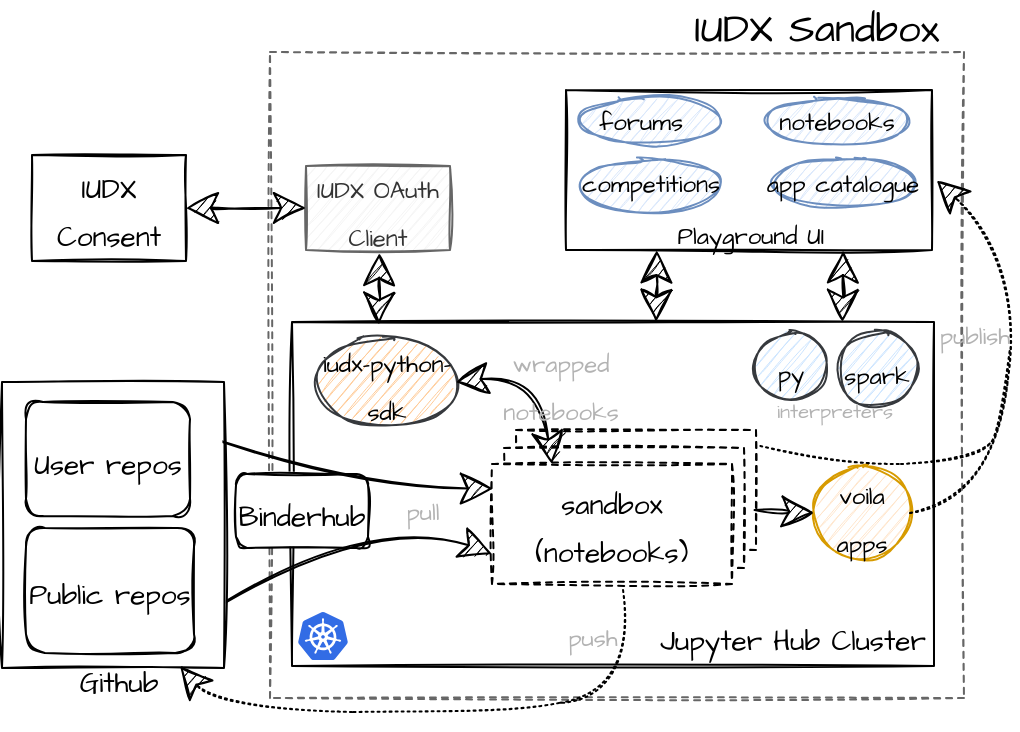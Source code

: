 <mxfile version="15.4.0" type="device"><diagram id="NUVvxurVsypJMvLmmpT_" name="Page-1"><mxGraphModel dx="1822" dy="1280" grid="0" gridSize="10" guides="1" tooltips="1" connect="1" arrows="1" fold="1" page="0" pageScale="1" pageWidth="850" pageHeight="1100" math="0" shadow="0"><root><mxCell id="0"/><mxCell id="1" parent="0"/><mxCell id="6TjMedf4YJzEbmwM8tW1-7" value="" style="rounded=0;whiteSpace=wrap;html=1;sketch=1;hachureGap=4;pointerEvents=0;fontFamily=Architects Daughter;fontSource=https%3A%2F%2Ffonts.googleapis.com%2Fcss%3Ffamily%3DArchitects%2BDaughter;fontSize=20;dashed=1;opacity=60;" parent="1" vertex="1"><mxGeometry x="-143" y="-143" width="347" height="323" as="geometry"/></mxCell><mxCell id="6TjMedf4YJzEbmwM8tW1-6" value="&lt;font style=&quot;font-size: 14px&quot;&gt;IUDX Consent&lt;/font&gt;" style="rounded=0;whiteSpace=wrap;html=1;sketch=1;hachureGap=4;pointerEvents=0;fontFamily=Architects Daughter;fontSource=https%3A%2F%2Ffonts.googleapis.com%2Fcss%3Ffamily%3DArchitects%2BDaughter;fontSize=20;" parent="1" vertex="1"><mxGeometry x="-262" y="-91.5" width="77" height="53" as="geometry"/></mxCell><mxCell id="6TjMedf4YJzEbmwM8tW1-8" value="IUDX Sandbox" style="text;html=1;align=center;verticalAlign=middle;resizable=0;points=[];autosize=1;strokeColor=none;fillColor=none;dashed=1;sketch=1;hachureGap=4;pointerEvents=0;fontFamily=Architects Daughter;fontSource=https%3A%2F%2Ffonts.googleapis.com%2Fcss%3Ffamily%3DArchitects%2BDaughter;fontSize=20;opacity=60;" parent="1" vertex="1"><mxGeometry x="64" y="-169" width="132" height="28" as="geometry"/></mxCell><mxCell id="6TjMedf4YJzEbmwM8tW1-14" value="" style="group" parent="1" vertex="1" connectable="0"><mxGeometry x="-201" y="-8" width="395" height="204" as="geometry"/></mxCell><mxCell id="6TjMedf4YJzEbmwM8tW1-9" value="" style="rounded=0;whiteSpace=wrap;html=1;sketch=1;hachureGap=4;pointerEvents=0;fontFamily=Architects Daughter;fontSource=https%3A%2F%2Ffonts.googleapis.com%2Fcss%3Ffamily%3DArchitects%2BDaughter;fontSize=20;" parent="6TjMedf4YJzEbmwM8tW1-14" vertex="1"><mxGeometry x="69" width="321" height="172" as="geometry"/></mxCell><mxCell id="6TjMedf4YJzEbmwM8tW1-10" value="&lt;font style=&quot;font-size: 14px&quot;&gt;Jupyter Hub Cluster&lt;/font&gt;" style="text;html=1;align=center;verticalAlign=middle;resizable=0;points=[];autosize=1;strokeColor=none;fillColor=none;sketch=1;hachureGap=4;pointerEvents=0;fontFamily=Architects Daughter;fontSource=https%3A%2F%2Ffonts.googleapis.com%2Fcss%3Ffamily%3DArchitects%2BDaughter;fontSize=20;" parent="6TjMedf4YJzEbmwM8tW1-14" vertex="1"><mxGeometry x="247" y="142" width="143" height="30" as="geometry"/></mxCell><mxCell id="6TjMedf4YJzEbmwM8tW1-36" value="" style="group" parent="6TjMedf4YJzEbmwM8tW1-14" vertex="1" connectable="0"><mxGeometry x="169" y="54" width="132" height="77" as="geometry"/></mxCell><mxCell id="6TjMedf4YJzEbmwM8tW1-27" value="" style="rounded=0;whiteSpace=wrap;html=1;sketch=1;hachureGap=4;pointerEvents=0;fontFamily=Architects Daughter;fontSource=https%3A%2F%2Ffonts.googleapis.com%2Fcss%3Ffamily%3DArchitects%2BDaughter;fontSize=20;dashed=1;" parent="6TjMedf4YJzEbmwM8tW1-36" vertex="1"><mxGeometry x="12" width="120" height="60" as="geometry"/></mxCell><mxCell id="6TjMedf4YJzEbmwM8tW1-26" value="" style="rounded=0;whiteSpace=wrap;html=1;sketch=1;hachureGap=4;pointerEvents=0;fontFamily=Architects Daughter;fontSource=https%3A%2F%2Ffonts.googleapis.com%2Fcss%3Ffamily%3DArchitects%2BDaughter;fontSize=20;dashed=1;" parent="6TjMedf4YJzEbmwM8tW1-36" vertex="1"><mxGeometry x="6" y="9" width="120" height="60" as="geometry"/></mxCell><mxCell id="6TjMedf4YJzEbmwM8tW1-24" value="&lt;font style=&quot;font-size: 14px&quot;&gt;sandbox&lt;br&gt;(notebooks)&lt;/font&gt;" style="rounded=0;whiteSpace=wrap;html=1;sketch=1;hachureGap=4;pointerEvents=0;fontFamily=Architects Daughter;fontSource=https%3A%2F%2Ffonts.googleapis.com%2Fcss%3Ffamily%3DArchitects%2BDaughter;fontSize=20;dashed=1;" parent="6TjMedf4YJzEbmwM8tW1-36" vertex="1"><mxGeometry y="17" width="120" height="60" as="geometry"/></mxCell><mxCell id="6TjMedf4YJzEbmwM8tW1-52" value="&lt;span style=&quot;font-size: 12px ; line-height: 120%&quot;&gt;voila apps&lt;/span&gt;" style="ellipse;whiteSpace=wrap;html=1;aspect=fixed;sketch=1;hachureGap=4;pointerEvents=0;fontFamily=Architects Daughter;fontSource=https%3A%2F%2Ffonts.googleapis.com%2Fcss%3Ffamily%3DArchitects%2BDaughter;fontSize=20;fillColor=#ffe6cc;strokeColor=#d79b00;shadow=0;" parent="6TjMedf4YJzEbmwM8tW1-14" vertex="1"><mxGeometry x="330" y="71.5" width="48" height="48" as="geometry"/></mxCell><mxCell id="6TjMedf4YJzEbmwM8tW1-51" value="&lt;span style=&quot;font-size: 12px&quot;&gt;spark&lt;/span&gt;" style="ellipse;whiteSpace=wrap;html=1;aspect=fixed;sketch=1;hachureGap=4;pointerEvents=0;fontFamily=Architects Daughter;fontSource=https%3A%2F%2Ffonts.googleapis.com%2Fcss%3Ffamily%3DArchitects%2BDaughter;fontSize=20;fillColor=#cce5ff;strokeColor=#36393d;" parent="6TjMedf4YJzEbmwM8tW1-14" vertex="1"><mxGeometry x="342" y="4" width="39" height="39" as="geometry"/></mxCell><mxCell id="6TjMedf4YJzEbmwM8tW1-41" value="&lt;span style=&quot;font-size: 12px&quot;&gt;py&lt;/span&gt;" style="ellipse;whiteSpace=wrap;html=1;aspect=fixed;sketch=1;hachureGap=4;pointerEvents=0;fontFamily=Architects Daughter;fontSource=https%3A%2F%2Ffonts.googleapis.com%2Fcss%3Ffamily%3DArchitects%2BDaughter;fontSize=20;fillColor=#cce5ff;strokeColor=#36393d;" parent="6TjMedf4YJzEbmwM8tW1-14" vertex="1"><mxGeometry x="301" y="5" width="35" height="35" as="geometry"/></mxCell><mxCell id="6TjMedf4YJzEbmwM8tW1-55" value="&lt;font style=&quot;font-size: 12px&quot;&gt;iudx-python-sdk&lt;/font&gt;" style="ellipse;whiteSpace=wrap;html=1;sketch=1;hachureGap=4;pointerEvents=0;fontFamily=Architects Daughter;fontSource=https%3A%2F%2Ffonts.googleapis.com%2Fcss%3Ffamily%3DArchitects%2BDaughter;fontSize=20;fillColor=#ffcc99;strokeColor=#36393d;" parent="6TjMedf4YJzEbmwM8tW1-14" vertex="1"><mxGeometry x="82" y="7.5" width="69" height="45" as="geometry"/></mxCell><mxCell id="6TjMedf4YJzEbmwM8tW1-56" value="" style="endArrow=classic;startArrow=classic;html=1;rounded=0;sketch=1;hachureGap=4;fontFamily=Architects Daughter;fontSource=https%3A%2F%2Ffonts.googleapis.com%2Fcss%3Ffamily%3DArchitects%2BDaughter;fontSize=16;startSize=14;endSize=14;sourcePerimeterSpacing=8;targetPerimeterSpacing=8;edgeStyle=none;curved=1;entryX=0.25;entryY=0;entryDx=0;entryDy=0;exitX=1;exitY=0.5;exitDx=0;exitDy=0;" parent="6TjMedf4YJzEbmwM8tW1-14" source="6TjMedf4YJzEbmwM8tW1-55" target="6TjMedf4YJzEbmwM8tW1-24" edge="1"><mxGeometry width="50" height="50" relative="1" as="geometry"><mxPoint x="-32" y="-18" as="sourcePoint"/><mxPoint x="18" y="-68" as="targetPoint"/><Array as="points"><mxPoint x="192" y="25"/></Array></mxGeometry></mxCell><mxCell id="6TjMedf4YJzEbmwM8tW1-57" value="&lt;font style=&quot;font-size: 12px&quot; color=&quot;#b3b3b3&quot;&gt;wrapped &lt;br&gt;notebooks&lt;/font&gt;" style="text;html=1;align=center;verticalAlign=middle;resizable=0;points=[];autosize=1;strokeColor=none;fillColor=none;sketch=1;hachureGap=4;pointerEvents=0;fontFamily=Architects Daughter;fontSource=https%3A%2F%2Ffonts.googleapis.com%2Fcss%3Ffamily%3DArchitects%2BDaughter;fontSize=20;" parent="6TjMedf4YJzEbmwM8tW1-14" vertex="1"><mxGeometry x="169" y="1" width="68" height="58" as="geometry"/></mxCell><mxCell id="6TjMedf4YJzEbmwM8tW1-58" value="&lt;font style=&quot;font-size: 10px&quot; color=&quot;#b3b3b3&quot;&gt;interpreters&lt;/font&gt;" style="text;html=1;align=center;verticalAlign=middle;resizable=0;points=[];autosize=1;strokeColor=none;fillColor=none;sketch=1;hachureGap=4;pointerEvents=0;fontFamily=Architects Daughter;fontSource=https%3A%2F%2Ffonts.googleapis.com%2Fcss%3Ffamily%3DArchitects%2BDaughter;fontSize=20;" parent="6TjMedf4YJzEbmwM8tW1-14" vertex="1"><mxGeometry x="306" y="25" width="68" height="31" as="geometry"/></mxCell><mxCell id="6TjMedf4YJzEbmwM8tW1-60" value="" style="endArrow=none;startArrow=classic;html=1;rounded=0;sketch=1;hachureGap=4;fontFamily=Architects Daughter;fontSource=https%3A%2F%2Ffonts.googleapis.com%2Fcss%3Ffamily%3DArchitects%2BDaughter;fontSize=16;startSize=14;endSize=14;sourcePerimeterSpacing=8;targetPerimeterSpacing=8;edgeStyle=none;curved=1;exitX=0;exitY=0.5;exitDx=0;exitDy=0;entryX=0.994;entryY=0.667;entryDx=0;entryDy=0;entryPerimeter=0;strokeWidth=1;endFill=0;" parent="6TjMedf4YJzEbmwM8tW1-14" source="6TjMedf4YJzEbmwM8tW1-52" target="6TjMedf4YJzEbmwM8tW1-27" edge="1"><mxGeometry width="50" height="50" relative="1" as="geometry"><mxPoint x="160" y="251" as="sourcePoint"/><mxPoint x="210" y="201" as="targetPoint"/></mxGeometry></mxCell><mxCell id="6TjMedf4YJzEbmwM8tW1-13" value="&lt;font style=&quot;font-size: 14px&quot;&gt;Binderhub&lt;/font&gt;" style="rounded=1;whiteSpace=wrap;html=1;sketch=1;hachureGap=4;pointerEvents=0;fontFamily=Architects Daughter;fontSource=https%3A%2F%2Ffonts.googleapis.com%2Fcss%3Ffamily%3DArchitects%2BDaughter;fontSize=20;" parent="6TjMedf4YJzEbmwM8tW1-14" vertex="1"><mxGeometry x="41" y="76" width="66" height="37" as="geometry"/></mxCell><mxCell id="6TjMedf4YJzEbmwM8tW1-38" value="" style="endArrow=classic;html=1;rounded=0;sketch=1;hachureGap=4;fontFamily=Architects Daughter;fontSource=https%3A%2F%2Ffonts.googleapis.com%2Fcss%3Ffamily%3DArchitects%2BDaughter;fontSize=16;startSize=14;endSize=14;sourcePerimeterSpacing=8;targetPerimeterSpacing=8;edgeStyle=none;curved=1;entryX=0.004;entryY=0.206;entryDx=0;entryDy=0;entryPerimeter=0;exitX=1;exitY=0.25;exitDx=0;exitDy=0;" parent="6TjMedf4YJzEbmwM8tW1-14" source="6TjMedf4YJzEbmwM8tW1-18" target="6TjMedf4YJzEbmwM8tW1-24" edge="1"><mxGeometry width="50" height="50" relative="1" as="geometry"><mxPoint x="47" y="70" as="sourcePoint"/><mxPoint x="71" y="82.672" as="targetPoint"/><Array as="points"><mxPoint x="98" y="83"/></Array></mxGeometry></mxCell><mxCell id="6TjMedf4YJzEbmwM8tW1-39" value="" style="endArrow=classic;html=1;rounded=0;sketch=1;hachureGap=4;fontFamily=Architects Daughter;fontSource=https%3A%2F%2Ffonts.googleapis.com%2Fcss%3Ffamily%3DArchitects%2BDaughter;fontSize=16;startSize=14;endSize=14;sourcePerimeterSpacing=8;targetPerimeterSpacing=8;edgeStyle=none;curved=1;entryX=0;entryY=0.75;entryDx=0;entryDy=0;exitX=1;exitY=0.75;exitDx=0;exitDy=0;" parent="6TjMedf4YJzEbmwM8tW1-14" source="6TjMedf4YJzEbmwM8tW1-19" target="6TjMedf4YJzEbmwM8tW1-24" edge="1"><mxGeometry width="50" height="50" relative="1" as="geometry"><mxPoint x="-28" y="61.25" as="sourcePoint"/><mxPoint x="179.48" y="93.36" as="targetPoint"/><Array as="points"><mxPoint x="108" y="93"/></Array></mxGeometry></mxCell><mxCell id="6TjMedf4YJzEbmwM8tW1-82" value="" style="sketch=0;aspect=fixed;html=1;points=[];align=center;image;fontSize=12;image=img/lib/mscae/Kubernetes.svg;hachureGap=4;pointerEvents=0;fontFamily=Architects Daughter;fontSource=https%3A%2F%2Ffonts.googleapis.com%2Fcss%3Ffamily%3DArchitects%2BDaughter;" parent="6TjMedf4YJzEbmwM8tW1-14" vertex="1"><mxGeometry x="72" y="145" width="25" height="24" as="geometry"/></mxCell><mxCell id="6TjMedf4YJzEbmwM8tW1-76" value="" style="group" parent="6TjMedf4YJzEbmwM8tW1-14" vertex="1" connectable="0"><mxGeometry x="-76" y="30" width="111" height="174" as="geometry"/></mxCell><mxCell id="6TjMedf4YJzEbmwM8tW1-16" value="&lt;font style=&quot;font-size: 14px&quot;&gt;Github&lt;/font&gt;" style="text;html=1;align=center;verticalAlign=middle;resizable=0;points=[];autosize=1;strokeColor=none;fillColor=none;sketch=1;hachureGap=4;pointerEvents=0;fontFamily=Architects Daughter;fontSource=https%3A%2F%2Ffonts.googleapis.com%2Fcss%3Ffamily%3DArchitects%2BDaughter;fontSize=20;" parent="6TjMedf4YJzEbmwM8tW1-76" vertex="1"><mxGeometry x="33" y="133" width="49" height="30" as="geometry"/></mxCell><mxCell id="6TjMedf4YJzEbmwM8tW1-15" value="" style="rounded=0;whiteSpace=wrap;html=1;sketch=1;hachureGap=4;pointerEvents=0;fontFamily=Architects Daughter;fontSource=https%3A%2F%2Ffonts.googleapis.com%2Fcss%3Ffamily%3DArchitects%2BDaughter;fontSize=20;" parent="6TjMedf4YJzEbmwM8tW1-76" vertex="1"><mxGeometry width="111" height="143" as="geometry"/></mxCell><mxCell id="6TjMedf4YJzEbmwM8tW1-18" value="&lt;font style=&quot;font-size: 14px&quot;&gt;User repos&lt;/font&gt;" style="rounded=1;whiteSpace=wrap;html=1;sketch=1;hachureGap=4;pointerEvents=0;fontFamily=Architects Daughter;fontSource=https%3A%2F%2Ffonts.googleapis.com%2Fcss%3Ffamily%3DArchitects%2BDaughter;fontSize=20;" parent="6TjMedf4YJzEbmwM8tW1-76" vertex="1"><mxGeometry x="12" y="10" width="82" height="57" as="geometry"/></mxCell><mxCell id="6TjMedf4YJzEbmwM8tW1-19" value="&lt;font style=&quot;font-size: 14px&quot;&gt;Public repos&lt;/font&gt;" style="rounded=1;whiteSpace=wrap;html=1;sketch=1;hachureGap=4;pointerEvents=0;fontFamily=Architects Daughter;fontSource=https%3A%2F%2Ffonts.googleapis.com%2Fcss%3Ffamily%3DArchitects%2BDaughter;fontSize=20;" parent="6TjMedf4YJzEbmwM8tW1-76" vertex="1"><mxGeometry x="12" y="73" width="84" height="62.5" as="geometry"/></mxCell><mxCell id="6TjMedf4YJzEbmwM8tW1-88" value="&lt;font style=&quot;font-size: 12px&quot; color=&quot;#b3b3b3&quot;&gt;push&lt;/font&gt;" style="text;html=1;align=center;verticalAlign=middle;resizable=0;points=[];autosize=1;strokeColor=none;fillColor=none;shadow=0;sketch=1;hachureGap=4;pointerEvents=0;fontFamily=Architects Daughter;fontSource=https%3A%2F%2Ffonts.googleapis.com%2Fcss%3Ffamily%3DArchitects%2BDaughter;fontSize=20;" parent="6TjMedf4YJzEbmwM8tW1-14" vertex="1"><mxGeometry x="201" y="139" width="35" height="31" as="geometry"/></mxCell><mxCell id="6TjMedf4YJzEbmwM8tW1-89" value="&lt;font style=&quot;font-size: 12px&quot; color=&quot;#b3b3b3&quot;&gt;pull&lt;/font&gt;" style="text;html=1;align=center;verticalAlign=middle;resizable=0;points=[];autosize=1;strokeColor=none;fillColor=none;shadow=0;sketch=1;hachureGap=4;pointerEvents=0;fontFamily=Architects Daughter;fontSource=https%3A%2F%2Ffonts.googleapis.com%2Fcss%3Ffamily%3DArchitects%2BDaughter;fontSize=20;" parent="6TjMedf4YJzEbmwM8tW1-14" vertex="1"><mxGeometry x="120" y="76" width="27" height="31" as="geometry"/></mxCell><mxCell id="6TjMedf4YJzEbmwM8tW1-23" value="&lt;font style=&quot;font-size: 12px&quot;&gt;IUDX OAuth Client&lt;/font&gt;" style="rounded=0;whiteSpace=wrap;html=1;sketch=1;hachureGap=4;pointerEvents=0;fontFamily=Architects Daughter;fontSource=https%3A%2F%2Ffonts.googleapis.com%2Fcss%3Ffamily%3DArchitects%2BDaughter;fontSize=20;fillColor=#f5f5f5;strokeColor=#666666;fontColor=#333333;" parent="1" vertex="1"><mxGeometry x="-125" y="-86" width="72" height="42" as="geometry"/></mxCell><mxCell id="6TjMedf4YJzEbmwM8tW1-62" value="" style="endArrow=classic;startArrow=classic;html=1;rounded=0;sketch=1;hachureGap=4;fontFamily=Architects Daughter;fontSource=https%3A%2F%2Ffonts.googleapis.com%2Fcss%3Ffamily%3DArchitects%2BDaughter;fontSize=16;startSize=14;endSize=14;sourcePerimeterSpacing=8;targetPerimeterSpacing=8;strokeWidth=1;edgeStyle=none;curved=1;entryX=0;entryY=0.5;entryDx=0;entryDy=0;exitX=1;exitY=0.5;exitDx=0;exitDy=0;" parent="1" source="6TjMedf4YJzEbmwM8tW1-6" target="6TjMedf4YJzEbmwM8tW1-23" edge="1"><mxGeometry width="50" height="50" relative="1" as="geometry"><mxPoint x="-167" y="-59" as="sourcePoint"/><mxPoint x="-255" y="-219" as="targetPoint"/></mxGeometry></mxCell><mxCell id="6TjMedf4YJzEbmwM8tW1-63" value="" style="endArrow=classic;startArrow=classic;html=1;rounded=0;sketch=1;hachureGap=4;fontFamily=Architects Daughter;fontSource=https%3A%2F%2Ffonts.googleapis.com%2Fcss%3Ffamily%3DArchitects%2BDaughter;fontSize=16;startSize=14;endSize=14;sourcePerimeterSpacing=8;targetPerimeterSpacing=8;strokeWidth=1;edgeStyle=none;curved=1;entryX=0.51;entryY=1.037;entryDx=0;entryDy=0;exitX=0.135;exitY=0.008;exitDx=0;exitDy=0;entryPerimeter=0;exitPerimeter=0;" parent="1" source="6TjMedf4YJzEbmwM8tW1-9" target="6TjMedf4YJzEbmwM8tW1-23" edge="1"><mxGeometry width="50" height="50" relative="1" as="geometry"><mxPoint x="-165.0" y="-49.5" as="sourcePoint"/><mxPoint x="-117" y="-49.5" as="targetPoint"/></mxGeometry></mxCell><mxCell id="6TjMedf4YJzEbmwM8tW1-64" value="" style="rounded=0;whiteSpace=wrap;html=1;sketch=1;hachureGap=4;pointerEvents=0;fontFamily=Architects Daughter;fontSource=https%3A%2F%2Ffonts.googleapis.com%2Fcss%3Ffamily%3DArchitects%2BDaughter;fontSize=20;" parent="1" vertex="1"><mxGeometry x="5" y="-124" width="183" height="80" as="geometry"/></mxCell><mxCell id="6TjMedf4YJzEbmwM8tW1-65" value="&lt;font style=&quot;font-size: 12px&quot;&gt;Playground UI&lt;/font&gt;" style="text;html=1;align=center;verticalAlign=middle;resizable=0;points=[];autosize=1;strokeColor=none;fillColor=none;sketch=1;hachureGap=4;pointerEvents=0;fontFamily=Architects Daughter;fontSource=https%3A%2F%2Ffonts.googleapis.com%2Fcss%3Ffamily%3DArchitects%2BDaughter;fontSize=20;" parent="1" vertex="1"><mxGeometry x="55" y="-69.5" width="83" height="31" as="geometry"/></mxCell><mxCell id="6TjMedf4YJzEbmwM8tW1-72" value="" style="endArrow=classic;startArrow=classic;html=1;rounded=0;sketch=1;hachureGap=4;fontFamily=Architects Daughter;fontSource=https%3A%2F%2Ffonts.googleapis.com%2Fcss%3Ffamily%3DArchitects%2BDaughter;fontSize=16;startSize=14;endSize=14;sourcePerimeterSpacing=8;targetPerimeterSpacing=8;strokeWidth=1;edgeStyle=none;curved=1;entryX=0.51;entryY=1.037;entryDx=0;entryDy=0;exitX=0.135;exitY=0.008;exitDx=0;exitDy=0;entryPerimeter=0;exitPerimeter=0;" parent="1" edge="1"><mxGeometry width="50" height="50" relative="1" as="geometry"><mxPoint x="50.005" y="-8.004" as="sourcePoint"/><mxPoint x="50.39" y="-43.826" as="targetPoint"/></mxGeometry></mxCell><mxCell id="6TjMedf4YJzEbmwM8tW1-73" value="" style="endArrow=classic;startArrow=classic;html=1;rounded=0;sketch=1;hachureGap=4;fontFamily=Architects Daughter;fontSource=https%3A%2F%2Ffonts.googleapis.com%2Fcss%3Ffamily%3DArchitects%2BDaughter;fontSize=16;startSize=14;endSize=14;sourcePerimeterSpacing=8;targetPerimeterSpacing=8;strokeWidth=1;edgeStyle=none;curved=1;entryX=0.51;entryY=1.037;entryDx=0;entryDy=0;exitX=0.135;exitY=0.008;exitDx=0;exitDy=0;entryPerimeter=0;exitPerimeter=0;" parent="1" edge="1"><mxGeometry width="50" height="50" relative="1" as="geometry"><mxPoint x="143.215" y="-8.004" as="sourcePoint"/><mxPoint x="143.6" y="-43.826" as="targetPoint"/></mxGeometry></mxCell><mxCell id="6TjMedf4YJzEbmwM8tW1-78" value="" style="endArrow=classic;html=1;rounded=0;sketch=1;hachureGap=4;fontFamily=Architects Daughter;fontSource=https%3A%2F%2Ffonts.googleapis.com%2Fcss%3Ffamily%3DArchitects%2BDaughter;fontSize=16;startSize=14;endSize=14;sourcePerimeterSpacing=8;targetPerimeterSpacing=8;strokeWidth=1;edgeStyle=none;curved=1;exitX=1;exitY=0.5;exitDx=0;exitDy=0;entryX=1.013;entryY=0.565;entryDx=0;entryDy=0;dashed=1;dashPattern=1 2;entryPerimeter=0;" parent="1" source="6TjMedf4YJzEbmwM8tW1-52" target="6TjMedf4YJzEbmwM8tW1-64" edge="1"><mxGeometry width="50" height="50" relative="1" as="geometry"><mxPoint x="230" y="148" as="sourcePoint"/><mxPoint x="280" y="98" as="targetPoint"/><Array as="points"><mxPoint x="219" y="80"/><mxPoint x="233" y="-39"/></Array></mxGeometry></mxCell><mxCell id="6TjMedf4YJzEbmwM8tW1-79" value="" style="endArrow=none;html=1;rounded=0;sketch=1;hachureGap=4;fontFamily=Architects Daughter;fontSource=https%3A%2F%2Ffonts.googleapis.com%2Fcss%3Ffamily%3DArchitects%2BDaughter;fontSize=16;startSize=14;endSize=14;sourcePerimeterSpacing=8;targetPerimeterSpacing=8;strokeWidth=1;edgeStyle=none;curved=1;exitX=1.018;exitY=0.133;exitDx=0;exitDy=0;exitPerimeter=0;dashed=1;dashPattern=1 2;" parent="1" source="6TjMedf4YJzEbmwM8tW1-27" edge="1"><mxGeometry width="50" height="50" relative="1" as="geometry"><mxPoint x="294" y="118" as="sourcePoint"/><mxPoint x="227" y="5" as="targetPoint"/><Array as="points"><mxPoint x="131" y="63"/><mxPoint x="214" y="63"/><mxPoint x="222" y="40"/></Array></mxGeometry></mxCell><mxCell id="6TjMedf4YJzEbmwM8tW1-80" value="&lt;font style=&quot;font-size: 12px&quot; color=&quot;#b3b3b3&quot;&gt;publish&lt;/font&gt;" style="text;html=1;align=center;verticalAlign=middle;resizable=0;points=[];autosize=1;strokeColor=none;fillColor=none;sketch=1;hachureGap=4;pointerEvents=0;fontFamily=Architects Daughter;fontSource=https%3A%2F%2Ffonts.googleapis.com%2Fcss%3Ffamily%3DArchitects%2BDaughter;fontSize=20;" parent="1" vertex="1"><mxGeometry x="186" y="-20" width="45" height="31" as="geometry"/></mxCell><mxCell id="6TjMedf4YJzEbmwM8tW1-87" value="" style="endArrow=classic;html=1;rounded=0;sketch=1;hachureGap=4;fontFamily=Architects Daughter;fontSource=https%3A%2F%2Ffonts.googleapis.com%2Fcss%3Ffamily%3DArchitects%2BDaughter;fontSize=16;startSize=14;endSize=14;sourcePerimeterSpacing=8;targetPerimeterSpacing=8;strokeWidth=1;edgeStyle=none;curved=1;exitX=0.546;exitY=1.05;exitDx=0;exitDy=0;entryX=1;entryY=0.25;entryDx=0;entryDy=0;dashed=1;dashPattern=1 2;exitPerimeter=0;" parent="1" source="6TjMedf4YJzEbmwM8tW1-24" edge="1"><mxGeometry width="50" height="50" relative="1" as="geometry"><mxPoint x="-199" y="331.5" as="sourcePoint"/><mxPoint x="-188" y="164" as="targetPoint"/><Array as="points"><mxPoint x="39" y="178"/><mxPoint x="-36" y="187"/><mxPoint x="-168" y="187"/></Array></mxGeometry></mxCell><mxCell id="6TjMedf4YJzEbmwM8tW1-100" value="" style="group" parent="1" vertex="1" connectable="0"><mxGeometry x="12" y="-127" width="70" height="31" as="geometry"/></mxCell><mxCell id="6TjMedf4YJzEbmwM8tW1-96" value="" style="ellipse;whiteSpace=wrap;html=1;sketch=1;hachureGap=4;pointerEvents=0;fontFamily=Architects Daughter;fontSource=https%3A%2F%2Ffonts.googleapis.com%2Fcss%3Ffamily%3DArchitects%2BDaughter;fontSize=20;fillColor=#dae8fc;strokeColor=#6c8ebf;" parent="6TjMedf4YJzEbmwM8tW1-100" vertex="1"><mxGeometry y="6" width="70" height="25" as="geometry"/></mxCell><mxCell id="6TjMedf4YJzEbmwM8tW1-98" value="&lt;span style=&quot;font-size: 12px&quot;&gt;forums&lt;/span&gt;" style="text;html=1;align=center;verticalAlign=middle;resizable=0;points=[];autosize=1;strokeColor=none;fillColor=none;shadow=0;sketch=1;hachureGap=4;pointerEvents=0;fontFamily=Architects Daughter;fontSource=https%3A%2F%2Ffonts.googleapis.com%2Fcss%3Ffamily%3DArchitects%2BDaughter;fontSize=20;" parent="6TjMedf4YJzEbmwM8tW1-100" vertex="1"><mxGeometry x="4" width="52" height="31" as="geometry"/></mxCell><mxCell id="6TjMedf4YJzEbmwM8tW1-101" value="" style="group" parent="1" vertex="1" connectable="0"><mxGeometry x="100" y="-96" width="86" height="31" as="geometry"/></mxCell><mxCell id="6TjMedf4YJzEbmwM8tW1-70" value="" style="ellipse;whiteSpace=wrap;html=1;sketch=1;hachureGap=4;pointerEvents=0;fontFamily=Architects Daughter;fontSource=https%3A%2F%2Ffonts.googleapis.com%2Fcss%3Ffamily%3DArchitects%2BDaughter;fontSize=20;fillColor=#dae8fc;strokeColor=#6c8ebf;" parent="6TjMedf4YJzEbmwM8tW1-101" vertex="1"><mxGeometry x="9" y="6" width="70" height="25" as="geometry"/></mxCell><mxCell id="6TjMedf4YJzEbmwM8tW1-93" value="&lt;span style=&quot;font-size: 12px&quot;&gt;app catalogue&lt;/span&gt;" style="text;html=1;align=center;verticalAlign=middle;resizable=0;points=[];autosize=1;strokeColor=none;fillColor=none;shadow=0;sketch=1;hachureGap=4;pointerEvents=0;fontFamily=Architects Daughter;fontSource=https%3A%2F%2Ffonts.googleapis.com%2Fcss%3Ffamily%3DArchitects%2BDaughter;fontSize=20;" parent="6TjMedf4YJzEbmwM8tW1-101" vertex="1"><mxGeometry width="86" height="31" as="geometry"/></mxCell><mxCell id="6TjMedf4YJzEbmwM8tW1-103" value="" style="group" parent="1" vertex="1" connectable="0"><mxGeometry x="106" y="-127" width="70" height="31" as="geometry"/></mxCell><mxCell id="6TjMedf4YJzEbmwM8tW1-95" value="" style="ellipse;whiteSpace=wrap;html=1;sketch=1;hachureGap=4;pointerEvents=0;fontFamily=Architects Daughter;fontSource=https%3A%2F%2Ffonts.googleapis.com%2Fcss%3Ffamily%3DArchitects%2BDaughter;fontSize=20;fillColor=#dae8fc;strokeColor=#6c8ebf;" parent="6TjMedf4YJzEbmwM8tW1-103" vertex="1"><mxGeometry y="6" width="70" height="25" as="geometry"/></mxCell><mxCell id="6TjMedf4YJzEbmwM8tW1-97" value="&lt;span style=&quot;font-size: 12px&quot;&gt;notebooks&lt;/span&gt;" style="text;html=1;align=center;verticalAlign=middle;resizable=0;points=[];autosize=1;strokeColor=none;fillColor=none;shadow=0;sketch=1;hachureGap=4;pointerEvents=0;fontFamily=Architects Daughter;fontSource=https%3A%2F%2Ffonts.googleapis.com%2Fcss%3Ffamily%3DArchitects%2BDaughter;fontSize=20;" parent="6TjMedf4YJzEbmwM8tW1-103" vertex="1"><mxGeometry width="68" height="31" as="geometry"/></mxCell><mxCell id="6TjMedf4YJzEbmwM8tW1-104" value="" style="group" parent="1" vertex="1" connectable="0"><mxGeometry x="7.5" y="-96" width="79" height="32" as="geometry"/></mxCell><mxCell id="6TjMedf4YJzEbmwM8tW1-94" value="" style="ellipse;whiteSpace=wrap;html=1;sketch=1;hachureGap=4;pointerEvents=0;fontFamily=Architects Daughter;fontSource=https%3A%2F%2Ffonts.googleapis.com%2Fcss%3Ffamily%3DArchitects%2BDaughter;fontSize=20;fillColor=#dae8fc;strokeColor=#6c8ebf;" parent="6TjMedf4YJzEbmwM8tW1-104" vertex="1"><mxGeometry x="4.5" y="7" width="70" height="25" as="geometry"/></mxCell><mxCell id="6TjMedf4YJzEbmwM8tW1-71" value="&lt;font style=&quot;font-size: 12px&quot;&gt;competitions&lt;br&gt;&lt;/font&gt;" style="text;html=1;align=center;verticalAlign=middle;resizable=0;points=[];autosize=1;strokeColor=none;fillColor=none;sketch=1;hachureGap=4;pointerEvents=0;fontFamily=Architects Daughter;fontSource=https%3A%2F%2Ffonts.googleapis.com%2Fcss%3Ffamily%3DArchitects%2BDaughter;fontSize=20;" parent="6TjMedf4YJzEbmwM8tW1-104" vertex="1"><mxGeometry width="79" height="31" as="geometry"/></mxCell></root></mxGraphModel></diagram></mxfile>